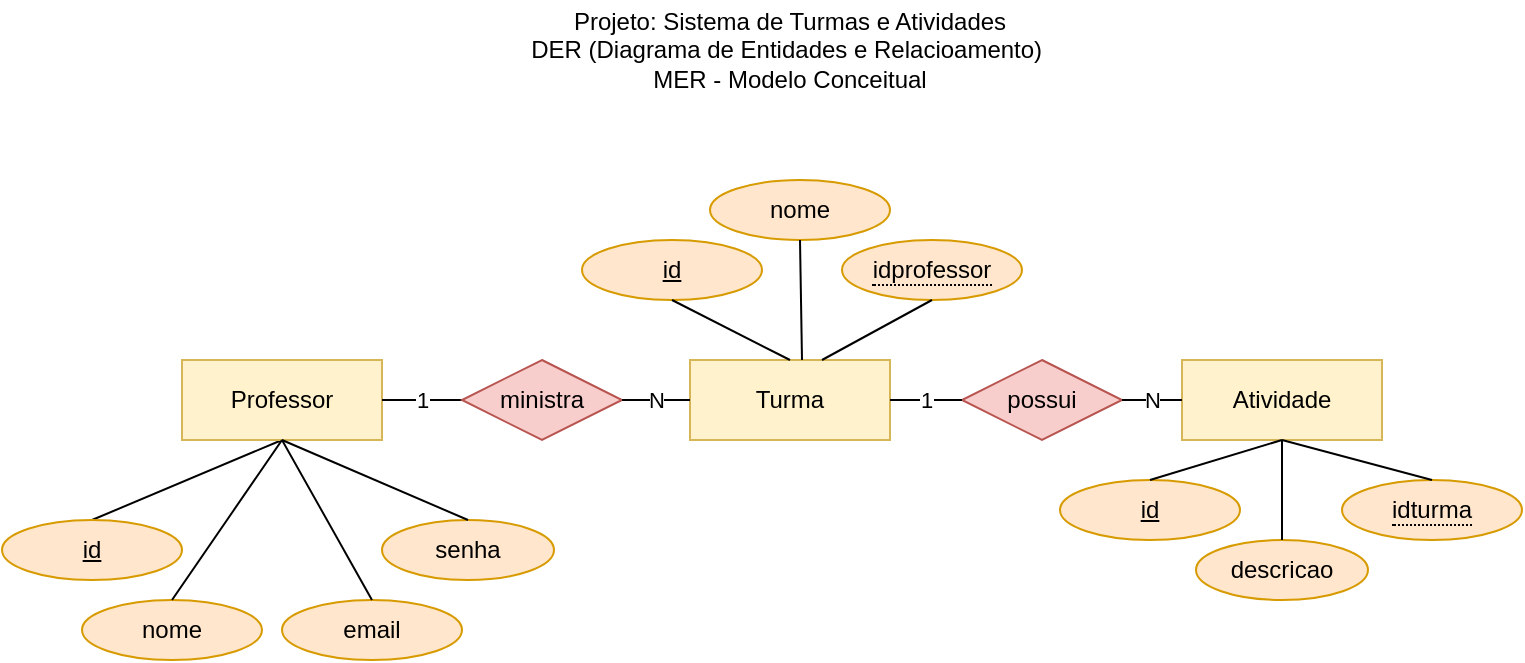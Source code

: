 <mxfile version="24.7.10">
  <diagram name="Página-1" id="K40sHRZKKeaAZVXeroag">
    <mxGraphModel dx="989" dy="538" grid="1" gridSize="10" guides="1" tooltips="1" connect="1" arrows="1" fold="1" page="1" pageScale="1" pageWidth="827" pageHeight="1169" math="0" shadow="0">
      <root>
        <mxCell id="0" />
        <mxCell id="1" parent="0" />
        <mxCell id="U9oYw-cF4gG4Ug27BgcB-1" value="Projeto:&amp;nbsp;Sistema de Turmas e Atividades&lt;div&gt;DER (Diagrama de Entidades e Relacioamento)&amp;nbsp;&lt;/div&gt;&lt;div&gt;MER - Modelo Conceitual&lt;/div&gt;" style="text;html=1;align=center;verticalAlign=middle;whiteSpace=wrap;rounded=0;" vertex="1" parent="1">
          <mxGeometry x="279" y="30" width="270" height="50" as="geometry" />
        </mxCell>
        <mxCell id="U9oYw-cF4gG4Ug27BgcB-23" style="rounded=0;orthogonalLoop=1;jettySize=auto;html=1;exitX=0.5;exitY=1;exitDx=0;exitDy=0;entryX=0.5;entryY=0;entryDx=0;entryDy=0;endArrow=none;endFill=0;" edge="1" parent="1" source="U9oYw-cF4gG4Ug27BgcB-2" target="U9oYw-cF4gG4Ug27BgcB-11">
          <mxGeometry relative="1" as="geometry" />
        </mxCell>
        <mxCell id="U9oYw-cF4gG4Ug27BgcB-2" value="Professor" style="whiteSpace=wrap;html=1;align=center;fillColor=#fff2cc;strokeColor=#d6b656;" vertex="1" parent="1">
          <mxGeometry x="110" y="210" width="100" height="40" as="geometry" />
        </mxCell>
        <mxCell id="U9oYw-cF4gG4Ug27BgcB-3" value="Turma" style="whiteSpace=wrap;html=1;align=center;fillColor=#fff2cc;strokeColor=#d6b656;" vertex="1" parent="1">
          <mxGeometry x="364" y="210" width="100" height="40" as="geometry" />
        </mxCell>
        <mxCell id="U9oYw-cF4gG4Ug27BgcB-4" value="Atividade" style="whiteSpace=wrap;html=1;align=center;fillColor=#fff2cc;strokeColor=#d6b656;" vertex="1" parent="1">
          <mxGeometry x="610" y="210" width="100" height="40" as="geometry" />
        </mxCell>
        <mxCell id="U9oYw-cF4gG4Ug27BgcB-7" value="1" style="edgeStyle=orthogonalEdgeStyle;rounded=0;orthogonalLoop=1;jettySize=auto;html=1;exitX=0;exitY=0.5;exitDx=0;exitDy=0;entryX=1;entryY=0.5;entryDx=0;entryDy=0;endArrow=none;endFill=0;" edge="1" parent="1" source="U9oYw-cF4gG4Ug27BgcB-5" target="U9oYw-cF4gG4Ug27BgcB-2">
          <mxGeometry relative="1" as="geometry" />
        </mxCell>
        <mxCell id="U9oYw-cF4gG4Ug27BgcB-5" value="ministra" style="shape=rhombus;perimeter=rhombusPerimeter;whiteSpace=wrap;html=1;align=center;fillColor=#f8cecc;strokeColor=#b85450;" vertex="1" parent="1">
          <mxGeometry x="250" y="210" width="80" height="40" as="geometry" />
        </mxCell>
        <mxCell id="U9oYw-cF4gG4Ug27BgcB-6" value="possui" style="shape=rhombus;perimeter=rhombusPerimeter;whiteSpace=wrap;html=1;align=center;fillColor=#f8cecc;strokeColor=#b85450;" vertex="1" parent="1">
          <mxGeometry x="500" y="210" width="80" height="40" as="geometry" />
        </mxCell>
        <mxCell id="U9oYw-cF4gG4Ug27BgcB-8" value="N" style="edgeStyle=orthogonalEdgeStyle;rounded=0;orthogonalLoop=1;jettySize=auto;html=1;exitX=0;exitY=0.5;exitDx=0;exitDy=0;entryX=1;entryY=0.5;entryDx=0;entryDy=0;endArrow=none;endFill=0;" edge="1" parent="1" source="U9oYw-cF4gG4Ug27BgcB-3" target="U9oYw-cF4gG4Ug27BgcB-5">
          <mxGeometry relative="1" as="geometry">
            <mxPoint x="220" y="240" as="sourcePoint" />
            <mxPoint x="190" y="240" as="targetPoint" />
          </mxGeometry>
        </mxCell>
        <mxCell id="U9oYw-cF4gG4Ug27BgcB-9" value="N" style="edgeStyle=orthogonalEdgeStyle;rounded=0;orthogonalLoop=1;jettySize=auto;html=1;exitX=0;exitY=0.5;exitDx=0;exitDy=0;endArrow=none;endFill=0;entryX=1;entryY=0.5;entryDx=0;entryDy=0;" edge="1" parent="1" source="U9oYw-cF4gG4Ug27BgcB-4" target="U9oYw-cF4gG4Ug27BgcB-6">
          <mxGeometry relative="1" as="geometry">
            <mxPoint x="490" y="240" as="sourcePoint" />
            <mxPoint x="690" y="230" as="targetPoint" />
          </mxGeometry>
        </mxCell>
        <mxCell id="U9oYw-cF4gG4Ug27BgcB-10" value="1" style="edgeStyle=orthogonalEdgeStyle;rounded=0;orthogonalLoop=1;jettySize=auto;html=1;exitX=0;exitY=0.5;exitDx=0;exitDy=0;endArrow=none;endFill=0;entryX=1;entryY=0.5;entryDx=0;entryDy=0;" edge="1" parent="1" source="U9oYw-cF4gG4Ug27BgcB-6" target="U9oYw-cF4gG4Ug27BgcB-3">
          <mxGeometry relative="1" as="geometry">
            <mxPoint x="620" y="240" as="sourcePoint" />
            <mxPoint x="600" y="240" as="targetPoint" />
          </mxGeometry>
        </mxCell>
        <mxCell id="U9oYw-cF4gG4Ug27BgcB-11" value="id" style="ellipse;whiteSpace=wrap;html=1;align=center;fontStyle=4;fillColor=#ffe6cc;strokeColor=#d79b00;" vertex="1" parent="1">
          <mxGeometry x="20" y="290" width="90" height="30" as="geometry" />
        </mxCell>
        <mxCell id="U9oYw-cF4gG4Ug27BgcB-12" value="nome" style="ellipse;whiteSpace=wrap;html=1;align=center;fillColor=#ffe6cc;strokeColor=#d79b00;" vertex="1" parent="1">
          <mxGeometry x="60" y="330" width="90" height="30" as="geometry" />
        </mxCell>
        <mxCell id="U9oYw-cF4gG4Ug27BgcB-13" value="email" style="ellipse;whiteSpace=wrap;html=1;align=center;fillColor=#ffe6cc;strokeColor=#d79b00;" vertex="1" parent="1">
          <mxGeometry x="160" y="330" width="90" height="30" as="geometry" />
        </mxCell>
        <mxCell id="U9oYw-cF4gG4Ug27BgcB-14" value="senha" style="ellipse;whiteSpace=wrap;html=1;align=center;fillColor=#ffe6cc;strokeColor=#d79b00;" vertex="1" parent="1">
          <mxGeometry x="210" y="290" width="86" height="30" as="geometry" />
        </mxCell>
        <mxCell id="U9oYw-cF4gG4Ug27BgcB-16" value="nome" style="ellipse;whiteSpace=wrap;html=1;align=center;fillColor=#ffe6cc;strokeColor=#d79b00;" vertex="1" parent="1">
          <mxGeometry x="374" y="120" width="90" height="30" as="geometry" />
        </mxCell>
        <mxCell id="U9oYw-cF4gG4Ug27BgcB-18" value="&lt;span style=&quot;border-bottom: 1px dotted&quot;&gt;idprofessor&lt;/span&gt;" style="ellipse;whiteSpace=wrap;html=1;align=center;fillColor=#ffe6cc;strokeColor=#d79b00;" vertex="1" parent="1">
          <mxGeometry x="440" y="150" width="90" height="30" as="geometry" />
        </mxCell>
        <mxCell id="U9oYw-cF4gG4Ug27BgcB-19" value="id" style="ellipse;whiteSpace=wrap;html=1;align=center;fontStyle=4;fillColor=#ffe6cc;strokeColor=#d79b00;" vertex="1" parent="1">
          <mxGeometry x="310" y="150" width="90" height="30" as="geometry" />
        </mxCell>
        <mxCell id="U9oYw-cF4gG4Ug27BgcB-20" value="id" style="ellipse;whiteSpace=wrap;html=1;align=center;fontStyle=4;fillColor=#ffe6cc;strokeColor=#d79b00;" vertex="1" parent="1">
          <mxGeometry x="549" y="270" width="90" height="30" as="geometry" />
        </mxCell>
        <mxCell id="U9oYw-cF4gG4Ug27BgcB-21" value="&lt;span style=&quot;border-bottom: 1px dotted&quot;&gt;idturma&lt;/span&gt;" style="ellipse;whiteSpace=wrap;html=1;align=center;fillColor=#ffe6cc;strokeColor=#d79b00;" vertex="1" parent="1">
          <mxGeometry x="690" y="270" width="90" height="30" as="geometry" />
        </mxCell>
        <mxCell id="U9oYw-cF4gG4Ug27BgcB-22" value="descricao" style="ellipse;whiteSpace=wrap;html=1;align=center;fillColor=#ffe6cc;strokeColor=#d79b00;" vertex="1" parent="1">
          <mxGeometry x="617" y="300" width="86" height="30" as="geometry" />
        </mxCell>
        <mxCell id="U9oYw-cF4gG4Ug27BgcB-24" style="rounded=0;orthogonalLoop=1;jettySize=auto;html=1;exitX=0.5;exitY=1;exitDx=0;exitDy=0;entryX=0.5;entryY=0;entryDx=0;entryDy=0;endArrow=none;endFill=0;" edge="1" parent="1" source="U9oYw-cF4gG4Ug27BgcB-2" target="U9oYw-cF4gG4Ug27BgcB-12">
          <mxGeometry relative="1" as="geometry">
            <mxPoint x="170" y="260" as="sourcePoint" />
            <mxPoint x="75" y="300" as="targetPoint" />
          </mxGeometry>
        </mxCell>
        <mxCell id="U9oYw-cF4gG4Ug27BgcB-25" style="rounded=0;orthogonalLoop=1;jettySize=auto;html=1;exitX=0.5;exitY=1;exitDx=0;exitDy=0;entryX=0.5;entryY=0;entryDx=0;entryDy=0;endArrow=none;endFill=0;" edge="1" parent="1" source="U9oYw-cF4gG4Ug27BgcB-2" target="U9oYw-cF4gG4Ug27BgcB-13">
          <mxGeometry relative="1" as="geometry">
            <mxPoint x="170" y="260" as="sourcePoint" />
            <mxPoint x="115" y="340" as="targetPoint" />
          </mxGeometry>
        </mxCell>
        <mxCell id="U9oYw-cF4gG4Ug27BgcB-26" style="rounded=0;orthogonalLoop=1;jettySize=auto;html=1;exitX=0.5;exitY=1;exitDx=0;exitDy=0;entryX=0.5;entryY=0;entryDx=0;entryDy=0;endArrow=none;endFill=0;" edge="1" parent="1" source="U9oYw-cF4gG4Ug27BgcB-2" target="U9oYw-cF4gG4Ug27BgcB-14">
          <mxGeometry relative="1" as="geometry">
            <mxPoint x="170" y="260" as="sourcePoint" />
            <mxPoint x="215" y="340" as="targetPoint" />
          </mxGeometry>
        </mxCell>
        <mxCell id="U9oYw-cF4gG4Ug27BgcB-27" style="rounded=0;orthogonalLoop=1;jettySize=auto;html=1;exitX=0.5;exitY=0;exitDx=0;exitDy=0;entryX=0.5;entryY=1;entryDx=0;entryDy=0;endArrow=none;endFill=0;" edge="1" parent="1" source="U9oYw-cF4gG4Ug27BgcB-3" target="U9oYw-cF4gG4Ug27BgcB-19">
          <mxGeometry relative="1" as="geometry">
            <mxPoint x="170" y="260" as="sourcePoint" />
            <mxPoint x="263" y="300" as="targetPoint" />
          </mxGeometry>
        </mxCell>
        <mxCell id="U9oYw-cF4gG4Ug27BgcB-28" style="rounded=0;orthogonalLoop=1;jettySize=auto;html=1;exitX=0.56;exitY=0;exitDx=0;exitDy=0;entryX=0.5;entryY=1;entryDx=0;entryDy=0;endArrow=none;endFill=0;exitPerimeter=0;" edge="1" parent="1" source="U9oYw-cF4gG4Ug27BgcB-3" target="U9oYw-cF4gG4Ug27BgcB-16">
          <mxGeometry relative="1" as="geometry">
            <mxPoint x="424" y="220" as="sourcePoint" />
            <mxPoint x="385" y="190" as="targetPoint" />
          </mxGeometry>
        </mxCell>
        <mxCell id="U9oYw-cF4gG4Ug27BgcB-29" style="rounded=0;orthogonalLoop=1;jettySize=auto;html=1;entryX=0.5;entryY=1;entryDx=0;entryDy=0;endArrow=none;endFill=0;" edge="1" parent="1" target="U9oYw-cF4gG4Ug27BgcB-18">
          <mxGeometry relative="1" as="geometry">
            <mxPoint x="430" y="210" as="sourcePoint" />
            <mxPoint x="449" y="160" as="targetPoint" />
          </mxGeometry>
        </mxCell>
        <mxCell id="U9oYw-cF4gG4Ug27BgcB-30" style="rounded=0;orthogonalLoop=1;jettySize=auto;html=1;exitX=0.5;exitY=1;exitDx=0;exitDy=0;entryX=0.5;entryY=0;entryDx=0;entryDy=0;endArrow=none;endFill=0;" edge="1" parent="1" source="U9oYw-cF4gG4Ug27BgcB-4" target="U9oYw-cF4gG4Ug27BgcB-20">
          <mxGeometry relative="1" as="geometry">
            <mxPoint x="433" y="222" as="sourcePoint" />
            <mxPoint x="515" y="190" as="targetPoint" />
          </mxGeometry>
        </mxCell>
        <mxCell id="U9oYw-cF4gG4Ug27BgcB-31" style="rounded=0;orthogonalLoop=1;jettySize=auto;html=1;exitX=0.5;exitY=1;exitDx=0;exitDy=0;entryX=0.5;entryY=0;entryDx=0;entryDy=0;endArrow=none;endFill=0;" edge="1" parent="1" source="U9oYw-cF4gG4Ug27BgcB-4" target="U9oYw-cF4gG4Ug27BgcB-22">
          <mxGeometry relative="1" as="geometry">
            <mxPoint x="670" y="260" as="sourcePoint" />
            <mxPoint x="604" y="280" as="targetPoint" />
          </mxGeometry>
        </mxCell>
        <mxCell id="U9oYw-cF4gG4Ug27BgcB-32" style="rounded=0;orthogonalLoop=1;jettySize=auto;html=1;exitX=0.5;exitY=1;exitDx=0;exitDy=0;entryX=0.5;entryY=0;entryDx=0;entryDy=0;endArrow=none;endFill=0;" edge="1" parent="1" source="U9oYw-cF4gG4Ug27BgcB-4" target="U9oYw-cF4gG4Ug27BgcB-21">
          <mxGeometry relative="1" as="geometry">
            <mxPoint x="670" y="260" as="sourcePoint" />
            <mxPoint x="670" y="310" as="targetPoint" />
          </mxGeometry>
        </mxCell>
      </root>
    </mxGraphModel>
  </diagram>
</mxfile>
